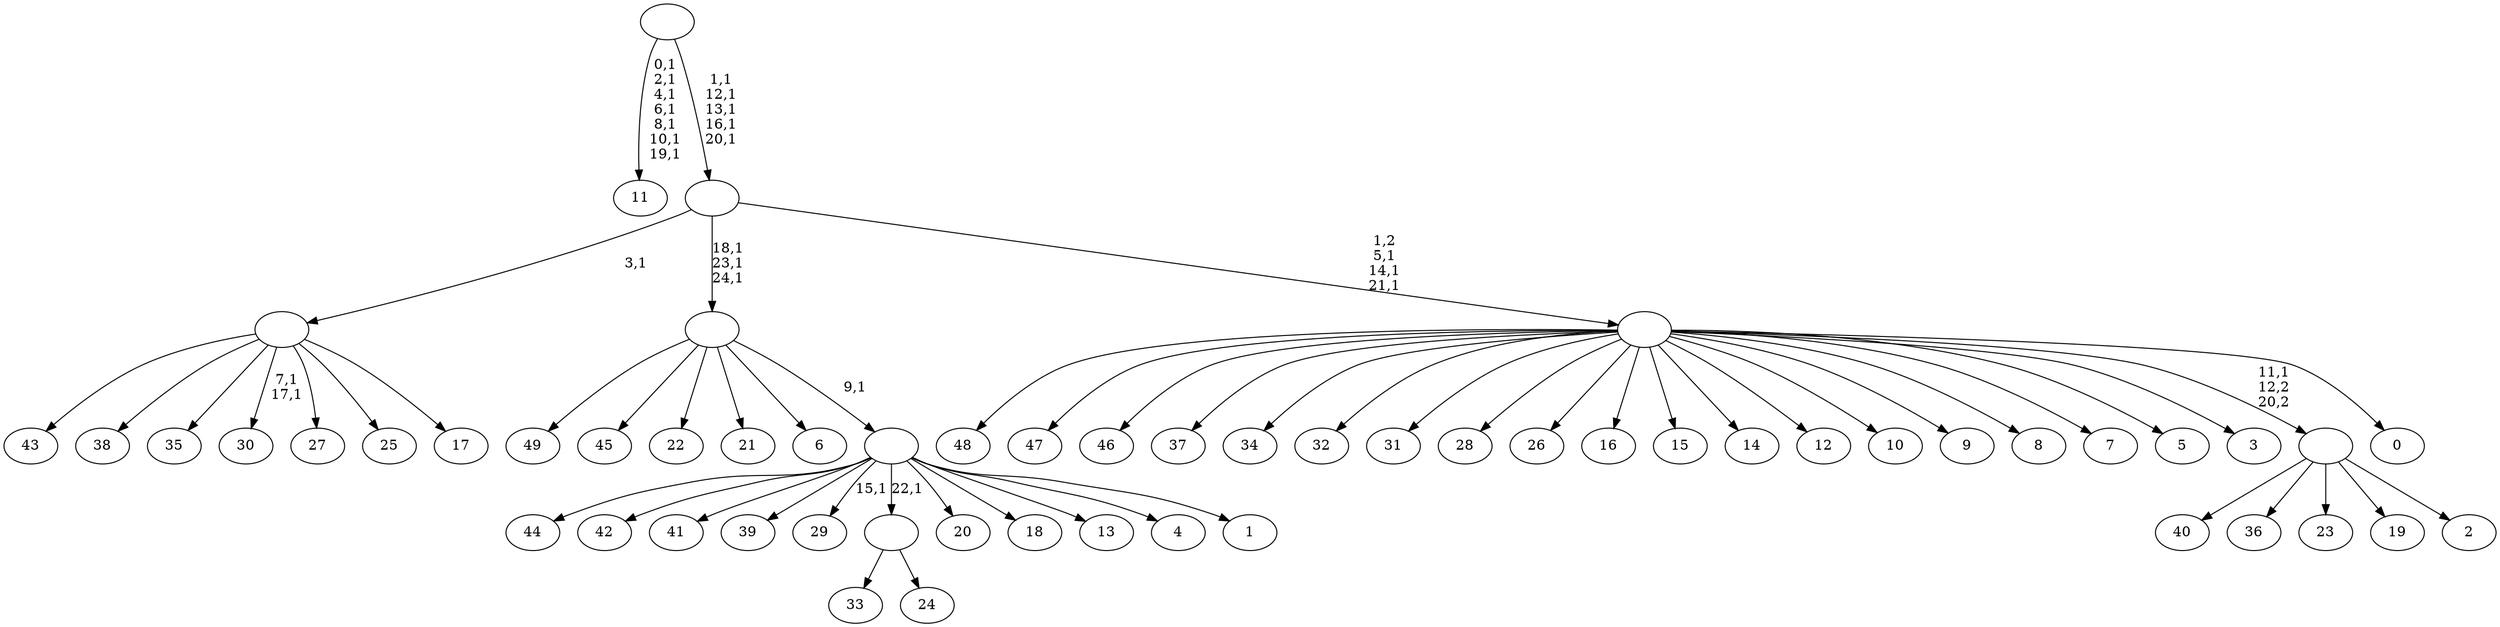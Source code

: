 digraph T {
	75 [label="49"]
	74 [label="48"]
	73 [label="47"]
	72 [label="46"]
	71 [label="45"]
	70 [label="44"]
	69 [label="43"]
	68 [label="42"]
	67 [label="41"]
	66 [label="40"]
	65 [label="39"]
	64 [label="38"]
	63 [label="37"]
	62 [label="36"]
	61 [label="35"]
	60 [label="34"]
	59 [label="33"]
	58 [label="32"]
	57 [label="31"]
	56 [label="30"]
	53 [label="29"]
	51 [label="28"]
	50 [label="27"]
	49 [label="26"]
	48 [label="25"]
	47 [label="24"]
	46 [label=""]
	45 [label="23"]
	44 [label="22"]
	43 [label="21"]
	42 [label="20"]
	41 [label="19"]
	40 [label="18"]
	39 [label="17"]
	38 [label=""]
	37 [label="16"]
	36 [label="15"]
	35 [label="14"]
	34 [label="13"]
	33 [label="12"]
	32 [label="11"]
	24 [label="10"]
	23 [label="9"]
	22 [label="8"]
	21 [label="7"]
	20 [label="6"]
	19 [label="5"]
	18 [label="4"]
	17 [label="3"]
	16 [label="2"]
	15 [label=""]
	14 [label="1"]
	13 [label=""]
	12 [label=""]
	9 [label="0"]
	8 [label=""]
	5 [label=""]
	0 [label=""]
	46 -> 59 [label=""]
	46 -> 47 [label=""]
	38 -> 56 [label="7,1\n17,1"]
	38 -> 69 [label=""]
	38 -> 64 [label=""]
	38 -> 61 [label=""]
	38 -> 50 [label=""]
	38 -> 48 [label=""]
	38 -> 39 [label=""]
	15 -> 66 [label=""]
	15 -> 62 [label=""]
	15 -> 45 [label=""]
	15 -> 41 [label=""]
	15 -> 16 [label=""]
	13 -> 53 [label="15,1"]
	13 -> 70 [label=""]
	13 -> 68 [label=""]
	13 -> 67 [label=""]
	13 -> 65 [label=""]
	13 -> 46 [label="22,1"]
	13 -> 42 [label=""]
	13 -> 40 [label=""]
	13 -> 34 [label=""]
	13 -> 18 [label=""]
	13 -> 14 [label=""]
	12 -> 75 [label=""]
	12 -> 71 [label=""]
	12 -> 44 [label=""]
	12 -> 43 [label=""]
	12 -> 20 [label=""]
	12 -> 13 [label="9,1"]
	8 -> 74 [label=""]
	8 -> 73 [label=""]
	8 -> 72 [label=""]
	8 -> 63 [label=""]
	8 -> 60 [label=""]
	8 -> 58 [label=""]
	8 -> 57 [label=""]
	8 -> 51 [label=""]
	8 -> 49 [label=""]
	8 -> 37 [label=""]
	8 -> 36 [label=""]
	8 -> 35 [label=""]
	8 -> 33 [label=""]
	8 -> 24 [label=""]
	8 -> 23 [label=""]
	8 -> 22 [label=""]
	8 -> 21 [label=""]
	8 -> 19 [label=""]
	8 -> 17 [label=""]
	8 -> 15 [label="11,1\n12,2\n20,2"]
	8 -> 9 [label=""]
	5 -> 8 [label="1,2\n5,1\n14,1\n21,1"]
	5 -> 12 [label="18,1\n23,1\n24,1"]
	5 -> 38 [label="3,1"]
	0 -> 5 [label="1,1\n12,1\n13,1\n16,1\n20,1"]
	0 -> 32 [label="0,1\n2,1\n4,1\n6,1\n8,1\n10,1\n19,1"]
}
